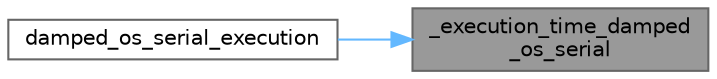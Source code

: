 digraph "_execution_time_damped_os_serial"
{
 // LATEX_PDF_SIZE
  bgcolor="transparent";
  edge [fontname=Helvetica,fontsize=10,labelfontname=Helvetica,labelfontsize=10];
  node [fontname=Helvetica,fontsize=10,shape=box,height=0.2,width=0.4];
  rankdir="RL";
  Node1 [id="Node000001",label="_execution_time_damped\l_os_serial",height=0.2,width=0.4,color="gray40", fillcolor="grey60", style="filled", fontcolor="black",tooltip="This function calculates execution time of simulating simple harmonic motion (Simple Spring Motion) u..."];
  Node1 -> Node2 [id="edge1_Node000001_Node000002",dir="back",color="steelblue1",style="solid",tooltip=" "];
  Node2 [id="Node000002",label="damped_os_serial_execution",height=0.2,width=0.4,color="grey40", fillcolor="white", style="filled",URL="$physics_8c.html#a593eede29f353156c304eb610a26f31a",tooltip=" "];
}
